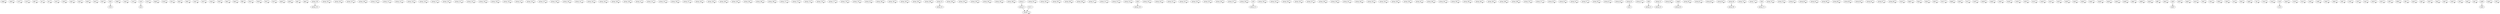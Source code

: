 digraph g
{

  /* list of nodes */
  "abgR";
  "abrB";
  "acrF";
  "acrZ";
  "adiC";
  "aer";
  "aes";
  "aslA";
  "aslB";
  "aspC";
  "aspS";
  "atoB";
  "betI";
  "bioF";
  "chbA";
  "chbB";
  "chbC";
  "copA";
  "cstA";
  "cueO";
  "cysG";
  "dapD";
  "dcuD";
  "dicA";
  "dpiA";
  "dsbL";
  "ecpC";
  "envZ";
  "evgA";
  "feaB";
  "fepC";
  "fepG";
  "flhD";
  "frmA";
  "frmB";
  "ftsE";
  "fucP";
  "gcd";
  "glmE";
  "glnH";
  "glnL";
  "glpA";
  "group_100";
  "group_101";
  "group_102";
  "group_103";
  "group_107";
  "group_108";
  "group_110";
  "group_112";
  "group_115";
  "group_116";
  "group_118";
  "group_12";
  "group_120";
  "group_121";
  "group_125";
  "group_126";
  "group_128";
  "group_129";
  "group_13";
  "group_135";
  "group_137";
  "group_138";
  "group_140";
  "group_141";
  "group_143";
  "group_144";
  "group_146";
  "group_149";
  "group_15";
  "group_151";
  "group_152";
  "group_156";
  "group_157";
  "group_158";
  "group_159";
  "group_160";
  "group_163";
  "group_164";
  "group_168";
  "group_169";
  "group_171";
  "group_173";
  "group_174";
  "group_176";
  "group_177";
  "group_178";
  "group_179";
  "group_18";
  "group_180";
  "group_182";
  "group_183";
  "group_184";
  "group_186";
  "group_19";
  "group_190";
  "group_192";
  "group_193";
  "group_194";
  "group_195";
  "group_198";
  "group_2";
  "group_20";
  "group_201";
  "group_202";
  "group_205";
  "group_208";
  "group_209";
  "group_21";
  "group_211";
  "group_213";
  "group_214";
  "group_218";
  "group_219";
  "group_220";
  "group_221";
  "group_222";
  "group_224";
  "group_225";
  "group_226";
  "group_227";
  "group_228";
  "group_23";
  "group_230";
  "group_232";
  "group_234";
  "group_235";
  "group_237";
  "group_238";
  "group_239";
  "group_241";
  "group_248";
  "group_253";
  "group_254";
  "group_256";
  "group_259";
  "group_26";
  "group_260";
  "group_261";
  "group_262";
  "group_263";
  "group_264";
  "group_265";
  "group_266";
  "group_268";
  "group_270";
  "group_271";
  "group_29";
  "group_3";
  "group_30";
  "group_33";
  "group_37";
  "group_38";
  "group_42";
  "group_44";
  "group_45";
  "group_47";
  "group_51";
  "group_52";
  "group_53";
  "group_56";
  "group_58";
  "group_59";
  "group_61";
  "group_63";
  "group_64";
  "group_68";
  "group_69";
  "group_70";
  "group_71";
  "group_75";
  "group_76";
  "group_78";
  "group_8";
  "group_80";
  "group_82";
  "group_86";
  "group_88";
  "group_89";
  "group_90";
  "group_95";
  "group_97";
  "group_99";
  "hcaD";
  "higB-2";
  "htgA";
  "hybA";
  "hyfG";
  "insA-1";
  "insAB-1";
  "insO-2";
  "kdpB";
  "lpxB";
  "lsrA";
  "malT";
  "mdoH";
  "mhpT";
  "minE";
  "moaD";
  "mrdA";
  "mtlD";
  "murA";
  "nanM";
  "narG";
  "narX";
  "nudE";
  "nudJ";
  "nudK";
  "ompC";
  "ompR";
  "ompW";
  "paaH";
  "pabA";
  "panB";
  "pbpC";
  "pdhR";
  "pepQ";
  "pflD";
  "phnI";
  "phnP";
  "potD";
  "pspE";
  "pssA";
  "rfaE";
  "rimL";
  "sdhD";
  "slyB";
  "syd";
  "thiD";
  "thiQ";
  "tppB";
  "trg";
  "trmA";
  "trmJ";
  "tusE";
  "upaG";
  "uvrB";
  "wcaI";
  "yacC";
  "yadI";
  "yadK";
  "ybaE";
  "ybbA";
  "ybfL";
  "ybfQ";
  "ycbZ";
  "yccX";
  "ycfS";
  "ycfZ";
  "ycgI";
  "ydcM";
  "ydcU";
  "ydfU";
  "yfbM";
  "yfhL";
  "ygeG";
  "ygjV";
  "yheV";
  "yhhS";
  "yhjJ";
  "yhjV";
  "yieH";
  "yiiD";
  "yjdJ";
  "yjjL";
  "ypdA";
  "ypdB";
  "ypfG";
  "yqeK";
  "ytfI";

  /* list of edges */
  "abgR" -> "abgR" [weight = "1"];
  "abrB" -> "abrB" [weight = "1"];
  "acrF" -> "acrF" [weight = "1"];
  "acrZ" -> "acrZ" [weight = "1"];
  "adiC" -> "adiC" [weight = "1"];
  "aer" -> "aer" [weight = "1"];
  "aes" -> "aes" [weight = "1"];
  "aslA" -> "aslA" [weight = "1"];
  "aslB" -> "aslB" [weight = "1"];
  "aspC" -> "aspC" [weight = "1"];
  "aspS" -> "aspS" [weight = "1"];
  "atoB" -> "atoB" [weight = "1"];
  "betI" -> "betI" [weight = "1"];
  "bioF" -> "bioF" [weight = "1"];
  "chbB" -> "chbB" [weight = "1"];
  "chbC" -> "chbA" [weight = "1"];
  "copA" -> "copA" [weight = "1"];
  "cstA" -> "cstA" [weight = "1"];
  "cueO" -> "gcd" [weight = "1"];
  "cysG" -> "cysG" [weight = "1"];
  "dapD" -> "dapD" [weight = "1"];
  "dcuD" -> "dcuD" [weight = "1"];
  "dicA" -> "dicA" [weight = "1"];
  "dpiA" -> "dpiA" [weight = "1"];
  "dsbL" -> "dsbL" [weight = "1"];
  "ecpC" -> "ecpC" [weight = "1"];
  "envZ" -> "envZ" [weight = "1"];
  "evgA" -> "evgA" [weight = "1"];
  "feaB" -> "feaB" [weight = "1"];
  "fepC" -> "fepC" [weight = "1"];
  "fepG" -> "fepG" [weight = "1"];
  "flhD" -> "flhD" [weight = "1"];
  "frmA" -> "frmA" [weight = "1"];
  "frmB" -> "frmB" [weight = "1"];
  "ftsE" -> "ftsE" [weight = "1"];
  "fucP" -> "fucP" [weight = "1"];
  "glmE" -> "glmE" [weight = "1"];
  "glnH" -> "glnH" [weight = "1"];
  "glnL" -> "glnL" [weight = "1"];
  "glpA" -> "glpA" [weight = "1"];
  "group_100" -> "group_101" [weight = "1"];
  "group_102" -> "group_102" [weight = "1"];
  "group_103" -> "group_103" [weight = "1"];
  "group_107" -> "group_107" [weight = "1"];
  "group_108" -> "group_108" [weight = "1"];
  "group_110" -> "group_110" [weight = "1"];
  "group_112" -> "group_112" [weight = "1"];
  "group_115" -> "group_115" [weight = "1"];
  "group_116" -> "group_116" [weight = "1"];
  "group_118" -> "group_118" [weight = "1"];
  "group_120" -> "group_120" [weight = "1"];
  "group_121" -> "group_121" [weight = "1"];
  "group_125" -> "group_125" [weight = "1"];
  "group_126" -> "group_126" [weight = "1"];
  "group_128" -> "group_128" [weight = "1"];
  "group_129" -> "group_129" [weight = "1"];
  "group_12" -> "group_12" [weight = "1"];
  "group_135" -> "group_135" [weight = "1"];
  "group_137" -> "group_137" [weight = "1"];
  "group_138" -> "group_138" [weight = "1"];
  "group_13" -> "group_13" [weight = "1"];
  "group_140" -> "group_140" [weight = "1"];
  "group_141" -> "group_141" [weight = "1"];
  "group_143" -> "group_143" [weight = "1"];
  "group_144" -> "group_144" [weight = "1"];
  "group_146" -> "group_146" [weight = "1"];
  "group_149" -> "group_149" [weight = "1"];
  "group_151" -> "group_151" [weight = "1"];
  "group_152" -> "group_152" [weight = "1"];
  "group_156" -> "group_156" [weight = "1"];
  "group_157" -> "group_157" [weight = "1"];
  "group_158" -> "group_158" [weight = "1"];
  "group_159" -> "group_159" [weight = "1"];
  "group_15" -> "group_15" [weight = "1"];
  "group_160" -> "group_160" [weight = "1"];
  "group_163" -> "group_163" [weight = "1"];
  "group_164" -> "group_164" [weight = "1"];
  "group_168" -> "group_168" [weight = "1"];
  "group_169" -> "group_169" [weight = "1"];
  "group_171" -> "group_171" [weight = "1"];
  "group_173" -> "group_173" [weight = "1"];
  "group_174" -> "group_174" [weight = "1"];
  "group_176" -> "group_176" [weight = "1"];
  "group_177" -> "group_177" [weight = "1"];
  "group_178" -> "group_178" [weight = "1"];
  "group_179" -> "group_179" [weight = "1"];
  "group_180" -> "group_180" [weight = "1"];
  "group_182" -> "group_182" [weight = "1"];
  "group_183" -> "group_183" [weight = "1"];
  "group_184" -> "group_184" [weight = "1"];
  "group_186" -> "group_186" [weight = "1"];
  "group_18" -> "group_18" [weight = "1"];
  "group_190" -> "group_190" [weight = "1"];
  "group_192" -> "group_192" [weight = "1"];
  "group_193" -> "group_193" [weight = "1"];
  "group_194" -> "group_194" [weight = "1"];
  "group_195" -> "group_195" [weight = "1"];
  "group_198" -> "group_198" [weight = "1"];
  "group_19" -> "group_20" [weight = "1"];
  "group_201" -> "group_201" [weight = "1"];
  "group_202" -> "group_202" [weight = "1"];
  "group_205" -> "group_205" [weight = "1"];
  "group_208" -> "group_208" [weight = "1"];
  "group_209" -> "group_209" [weight = "1"];
  "group_211" -> "group_211" [weight = "1"];
  "group_213" -> "group_213" [weight = "1"];
  "group_214" -> "group_214" [weight = "1"];
  "group_219" -> "group_219" [weight = "1"];
  "group_21" -> "group_21" [weight = "1"];
  "group_220" -> "group_220" [weight = "1"];
  "group_221" -> "group_221" [weight = "1"];
  "group_222" -> "group_222" [weight = "1"];
  "group_224" -> "group_224" [weight = "1"];
  "group_225" -> "group_225" [weight = "1"];
  "group_226" -> "group_226" [weight = "1"];
  "group_227" -> "group_227" [weight = "1"];
  "group_228" -> "group_228" [weight = "1"];
  "group_230" -> "group_230" [weight = "1"];
  "group_232" -> "group_232" [weight = "1"];
  "group_234" -> "group_234" [weight = "1"];
  "group_235" -> "group_235" [weight = "1"];
  "group_237" -> "group_237" [weight = "1"];
  "group_238" -> "group_238" [weight = "1"];
  "group_239" -> "group_239" [weight = "1"];
  "group_241" -> "group_241" [weight = "1"];
  "group_248" -> "group_248" [weight = "1"];
  "group_253" -> "group_253" [weight = "1"];
  "group_254" -> "group_254" [weight = "1"];
  "group_256" -> "group_256" [weight = "1"];
  "group_259" -> "group_259" [weight = "1"];
  "group_260" -> "group_260" [weight = "1"];
  "group_261" -> "group_261" [weight = "1"];
  "group_262" -> "group_262" [weight = "1"];
  "group_263" -> "group_263" [weight = "1"];
  "group_264" -> "group_264" [weight = "1"];
  "group_265" -> "group_265" [weight = "1"];
  "group_266" -> "group_266" [weight = "1"];
  "group_268" -> "group_268" [weight = "1"];
  "group_26" -> "group_26" [weight = "1"];
  "group_270" -> "group_270" [weight = "1"];
  "group_271" -> "group_271" [weight = "1"];
  "group_29" -> "group_29" [weight = "1"];
  "group_2" -> "group_3" [weight = "1"];
  "group_30" -> "group_30" [weight = "1"];
  "group_33" -> "group_33" [weight = "1"];
  "group_37" -> "group_37" [weight = "1"];
  "group_38" -> "group_38" [weight = "1"];
  "group_3" -> "insAB-1" [weight = "1"];
  "group_42" -> "group_42" [weight = "1"];
  "group_44" -> "group_44" [weight = "1"];
  "group_45" -> "yacC" [weight = "1"];
  "group_47" -> "group_47" [weight = "1"];
  "group_52" -> "group_53" [weight = "1"];
  "group_56" -> "group_56" [weight = "1"];
  "group_59" -> "group_59" [weight = "1"];
  "group_61" -> "group_61" [weight = "1"];
  "group_63" -> "group_63" [weight = "1"];
  "group_64" -> "group_64" [weight = "1"];
  "group_68" -> "group_69" [weight = "1"];
  "group_70" -> "group_70" [weight = "1"];
  "group_71" -> "group_71" [weight = "1"];
  "group_76" -> "group_76" [weight = "1"];
  "group_78" -> "group_78" [weight = "1"];
  "group_80" -> "group_80" [weight = "1"];
  "group_82" -> "group_82" [weight = "1"];
  "group_86" -> "group_86" [weight = "1"];
  "group_88" -> "group_88" [weight = "1"];
  "group_89" -> "group_89" [weight = "1"];
  "group_8" -> "group_8" [weight = "1"];
  "group_90" -> "group_90" [weight = "1"];
  "group_95" -> "group_95" [weight = "1"];
  "group_97" -> "group_97" [weight = "1"];
  "group_99" -> "group_99" [weight = "1"];
  "hcaD" -> "hcaD" [weight = "1"];
  "higB-2" -> "higB-2" [weight = "1"];
  "htgA" -> "htgA" [weight = "1"];
  "hybA" -> "hybA" [weight = "1"];
  "hyfG" -> "hyfG" [weight = "1"];
  "insA-1" -> "insAB-1" [weight = "1"];
  "insAB-1" -> "insAB-1" [weight = "1"];
  "insO-2" -> "insO-2" [weight = "1"];
  "kdpB" -> "kdpB" [weight = "1"];
  "lpxB" -> "lpxB" [weight = "1"];
  "lsrA" -> "lsrA" [weight = "1"];
  "malT" -> "malT" [weight = "1"];
  "mdoH" -> "mdoH" [weight = "1"];
  "mhpT" -> "mhpT" [weight = "1"];
  "minE" -> "minE" [weight = "1"];
  "moaD" -> "moaD" [weight = "1"];
  "mrdA" -> "mrdA" [weight = "1"];
  "mtlD" -> "mtlD" [weight = "1"];
  "murA" -> "murA" [weight = "1"];
  "nanM" -> "nanM" [weight = "1"];
  "narG" -> "narG" [weight = "1"];
  "narX" -> "narX" [weight = "1"];
  "nudE" -> "nudE" [weight = "1"];
  "nudJ" -> "nudJ" [weight = "1"];
  "nudK" -> "nudK" [weight = "1"];
  "ompC" -> "ompC" [weight = "1"];
  "ompR" -> "group_58" [weight = "1"];
  "ompW" -> "ompW" [weight = "1"];
  "paaH" -> "paaH" [weight = "1"];
  "pabA" -> "pabA" [weight = "1"];
  "panB" -> "panB" [weight = "1"];
  "pbpC" -> "pbpC" [weight = "1"];
  "pdhR" -> "pdhR" [weight = "1"];
  "pepQ" -> "pepQ" [weight = "1"];
  "pflD" -> "pflD" [weight = "1"];
  "phnI" -> "phnI" [weight = "1"];
  "potD" -> "potD" [weight = "1"];
  "pspE" -> "pspE" [weight = "1"];
  "pssA" -> "pssA" [weight = "1"];
  "rfaE" -> "rfaE" [weight = "1"];
  "rimL" -> "rimL" [weight = "1"];
  "sdhD" -> "sdhD" [weight = "1"];
  "slyB" -> "slyB" [weight = "1"];
  "syd" -> "syd" [weight = "1"];
  "thiD" -> "group_75" [weight = "1"];
  "thiQ" -> "thiQ" [weight = "1"];
  "tppB" -> "tppB" [weight = "1"];
  "trg" -> "trg" [weight = "1"];
  "trmA" -> "trmA" [weight = "1"];
  "trmJ" -> "trmJ" [weight = "1"];
  "tusE" -> "yccX" [weight = "1"];
  "upaG" -> "upaG" [weight = "1"];
  "uvrB" -> "uvrB" [weight = "1"];
  "wcaI" -> "wcaI" [weight = "1"];
  "yadI" -> "yadI" [weight = "1"];
  "yadK" -> "yadK" [weight = "1"];
  "ybaE" -> "ybaE" [weight = "1"];
  "ybbA" -> "ybbA" [weight = "1"];
  "ybfL" -> "ybfL" [weight = "1"];
  "ybfQ" -> "group_51" [weight = "1"];
  "ycbZ" -> "ycbZ" [weight = "1"];
  "ycfS" -> "ycfS" [weight = "1"];
  "ycfZ" -> "group_23" [weight = "1"];
  "ycgI" -> "ycgI" [weight = "1"];
  "ydcM" -> "ydcM" [weight = "1"];
  "ydcU" -> "ydcU" [weight = "1"];
  "ydfU" -> "ydfU" [weight = "1"];
  "yfbM" -> "yfbM" [weight = "1"];
  "yfhL" -> "yfhL" [weight = "1"];
  "ygeG" -> "ygeG" [weight = "1"];
  "ygjV" -> "ygjV" [weight = "1"];
  "yheV" -> "yheV" [weight = "1"];
  "yhhS" -> "group_218" [weight = "1"];
  "yhjJ" -> "yhjJ" [weight = "1"];
  "yhjV" -> "yhjV" [weight = "1"];
  "yieH" -> "yieH" [weight = "1"];
  "yiiD" -> "yiiD" [weight = "1"];
  "yjdJ" -> "yjdJ" [weight = "1"];
  "yjjL" -> "yjjL" [weight = "1"];
  "ypdB" -> "ypdA" [weight = "1"];
  "ypfG" -> "phnP" [weight = "1"];
  "yqeK" -> "yqeK" [weight = "1"];
  "ytfI" -> "ytfI" [weight = "1"];
}
